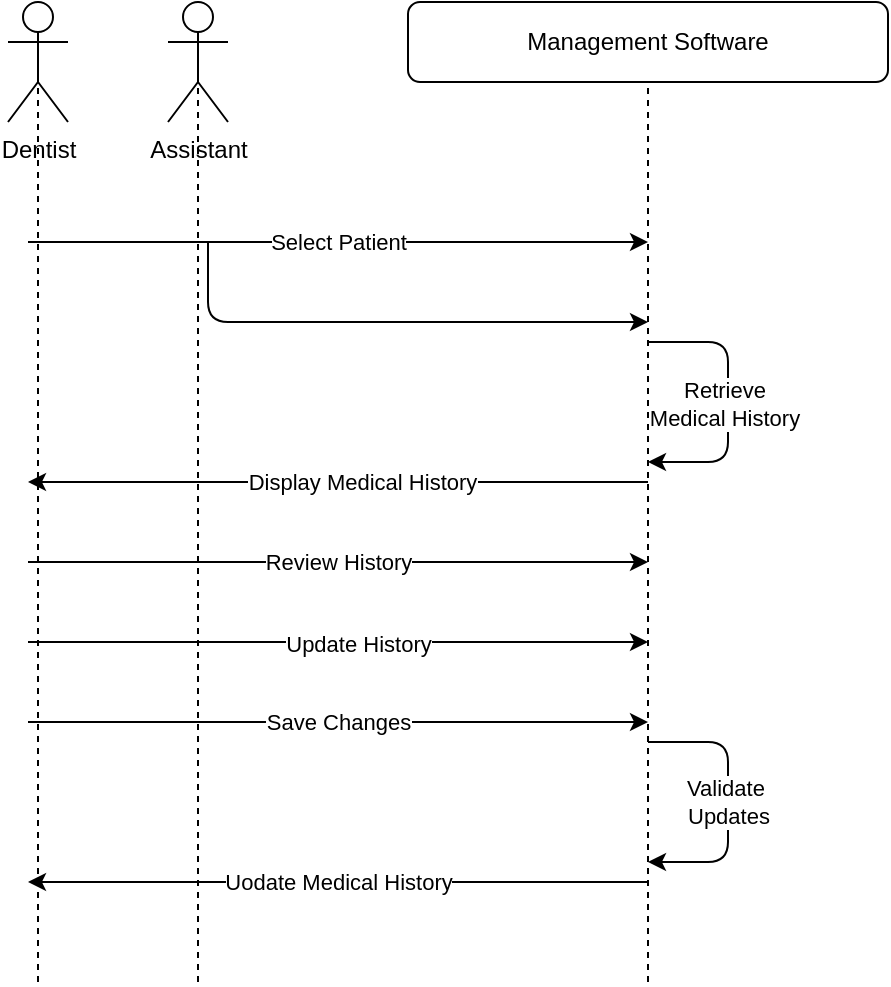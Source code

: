 <mxfile>
    <diagram id="_7fzdcLa2aZrsw5pOtwx" name="Page-1">
        <mxGraphModel dx="570" dy="419" grid="1" gridSize="10" guides="1" tooltips="1" connect="1" arrows="1" fold="1" page="1" pageScale="1" pageWidth="850" pageHeight="1100" math="0" shadow="0">
            <root>
                <mxCell id="0"/>
                <mxCell id="1" parent="0"/>
                <mxCell id="2" value="Dentist" style="shape=umlActor;verticalLabelPosition=bottom;verticalAlign=top;html=1;outlineConnect=0;" vertex="1" parent="1">
                    <mxGeometry x="40" y="40" width="30" height="60" as="geometry"/>
                </mxCell>
                <mxCell id="3" value="Assistant" style="shape=umlActor;verticalLabelPosition=bottom;verticalAlign=top;html=1;outlineConnect=0;" vertex="1" parent="1">
                    <mxGeometry x="120" y="40" width="30" height="60" as="geometry"/>
                </mxCell>
                <mxCell id="5" value="Management Software" style="rounded=1;whiteSpace=wrap;html=1;" vertex="1" parent="1">
                    <mxGeometry x="240" y="40" width="240" height="40" as="geometry"/>
                </mxCell>
                <mxCell id="6" value="" style="endArrow=none;dashed=1;html=1;entryX=0.5;entryY=0.5;entryDx=0;entryDy=0;entryPerimeter=0;" edge="1" parent="1" target="2">
                    <mxGeometry width="50" height="50" relative="1" as="geometry">
                        <mxPoint x="55" y="530" as="sourcePoint"/>
                        <mxPoint x="70" y="140" as="targetPoint"/>
                    </mxGeometry>
                </mxCell>
                <mxCell id="7" value="" style="endArrow=none;dashed=1;html=1;entryX=0.5;entryY=0.5;entryDx=0;entryDy=0;entryPerimeter=0;" edge="1" parent="1" target="3">
                    <mxGeometry width="50" height="50" relative="1" as="geometry">
                        <mxPoint x="135" y="530" as="sourcePoint"/>
                        <mxPoint x="150" y="180" as="targetPoint"/>
                    </mxGeometry>
                </mxCell>
                <mxCell id="8" value="" style="endArrow=none;dashed=1;html=1;entryX=0.5;entryY=1;entryDx=0;entryDy=0;" edge="1" parent="1" target="5">
                    <mxGeometry width="50" height="50" relative="1" as="geometry">
                        <mxPoint x="360" y="530" as="sourcePoint"/>
                        <mxPoint x="320" y="190" as="targetPoint"/>
                    </mxGeometry>
                </mxCell>
                <mxCell id="11" value="" style="endArrow=classic;html=1;" edge="1" parent="1">
                    <mxGeometry relative="1" as="geometry">
                        <mxPoint x="50" y="160" as="sourcePoint"/>
                        <mxPoint x="360" y="160" as="targetPoint"/>
                    </mxGeometry>
                </mxCell>
                <mxCell id="12" value="Select Patient" style="edgeLabel;resizable=0;html=1;align=center;verticalAlign=middle;" connectable="0" vertex="1" parent="11">
                    <mxGeometry relative="1" as="geometry"/>
                </mxCell>
                <mxCell id="13" value="" style="endArrow=classic;html=1;" edge="1" parent="1">
                    <mxGeometry width="50" height="50" relative="1" as="geometry">
                        <mxPoint x="140" y="160" as="sourcePoint"/>
                        <mxPoint x="360" y="200" as="targetPoint"/>
                        <Array as="points">
                            <mxPoint x="140" y="200"/>
                        </Array>
                    </mxGeometry>
                </mxCell>
                <mxCell id="16" value="" style="endArrow=classic;html=1;" edge="1" parent="1">
                    <mxGeometry relative="1" as="geometry">
                        <mxPoint x="360" y="280" as="sourcePoint"/>
                        <mxPoint x="50" y="280" as="targetPoint"/>
                    </mxGeometry>
                </mxCell>
                <mxCell id="19" value="Display Medical History" style="edgeLabel;html=1;align=center;verticalAlign=middle;resizable=0;points=[];" vertex="1" connectable="0" parent="16">
                    <mxGeometry x="-0.075" relative="1" as="geometry">
                        <mxPoint as="offset"/>
                    </mxGeometry>
                </mxCell>
                <mxCell id="20" value="" style="endArrow=classic;html=1;" edge="1" parent="1">
                    <mxGeometry relative="1" as="geometry">
                        <mxPoint x="50" y="320" as="sourcePoint"/>
                        <mxPoint x="360" y="320" as="targetPoint"/>
                    </mxGeometry>
                </mxCell>
                <mxCell id="21" value="Review History" style="edgeLabel;resizable=0;html=1;align=center;verticalAlign=middle;" connectable="0" vertex="1" parent="20">
                    <mxGeometry relative="1" as="geometry"/>
                </mxCell>
                <mxCell id="23" value="" style="endArrow=classic;html=1;" edge="1" parent="1">
                    <mxGeometry relative="1" as="geometry">
                        <mxPoint x="50" y="360" as="sourcePoint"/>
                        <mxPoint x="360" y="360" as="targetPoint"/>
                    </mxGeometry>
                </mxCell>
                <mxCell id="25" value="Update History" style="edgeLabel;html=1;align=center;verticalAlign=middle;resizable=0;points=[];" vertex="1" connectable="0" parent="23">
                    <mxGeometry x="0.062" y="-1" relative="1" as="geometry">
                        <mxPoint as="offset"/>
                    </mxGeometry>
                </mxCell>
                <mxCell id="26" value="" style="endArrow=classic;html=1;" edge="1" parent="1">
                    <mxGeometry relative="1" as="geometry">
                        <mxPoint x="50" y="400" as="sourcePoint"/>
                        <mxPoint x="360" y="400" as="targetPoint"/>
                    </mxGeometry>
                </mxCell>
                <mxCell id="27" value="Save Changes" style="edgeLabel;resizable=0;html=1;align=center;verticalAlign=middle;" connectable="0" vertex="1" parent="26">
                    <mxGeometry relative="1" as="geometry"/>
                </mxCell>
                <mxCell id="28" value="" style="endArrow=classic;html=1;" edge="1" parent="1">
                    <mxGeometry relative="1" as="geometry">
                        <mxPoint x="360" y="480" as="sourcePoint"/>
                        <mxPoint x="50" y="480" as="targetPoint"/>
                    </mxGeometry>
                </mxCell>
                <mxCell id="29" value="Uodate Medical History" style="edgeLabel;resizable=0;html=1;align=center;verticalAlign=middle;" connectable="0" vertex="1" parent="28">
                    <mxGeometry relative="1" as="geometry"/>
                </mxCell>
                <mxCell id="31" value="" style="endArrow=classic;html=1;" edge="1" parent="1">
                    <mxGeometry relative="1" as="geometry">
                        <mxPoint x="360" y="210" as="sourcePoint"/>
                        <mxPoint x="360" y="270" as="targetPoint"/>
                        <Array as="points">
                            <mxPoint x="400" y="210"/>
                            <mxPoint x="400" y="270"/>
                        </Array>
                    </mxGeometry>
                </mxCell>
                <mxCell id="33" value="Retrieve&lt;br&gt;Medical History" style="edgeLabel;html=1;align=center;verticalAlign=middle;resizable=0;points=[];" vertex="1" connectable="0" parent="31">
                    <mxGeometry x="-0.181" y="-2" relative="1" as="geometry">
                        <mxPoint y="13" as="offset"/>
                    </mxGeometry>
                </mxCell>
                <mxCell id="34" value="" style="endArrow=classic;html=1;" edge="1" parent="1">
                    <mxGeometry relative="1" as="geometry">
                        <mxPoint x="360" y="410" as="sourcePoint"/>
                        <mxPoint x="360" y="470" as="targetPoint"/>
                        <Array as="points">
                            <mxPoint x="400" y="410"/>
                            <mxPoint x="400" y="470"/>
                        </Array>
                    </mxGeometry>
                </mxCell>
                <mxCell id="35" value="Validate&amp;nbsp;&lt;br&gt;Updates" style="edgeLabel;resizable=0;html=1;align=center;verticalAlign=middle;" connectable="0" vertex="1" parent="34">
                    <mxGeometry relative="1" as="geometry"/>
                </mxCell>
            </root>
        </mxGraphModel>
    </diagram>
</mxfile>